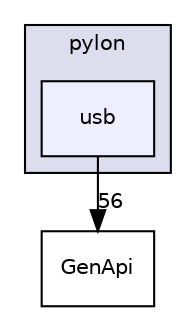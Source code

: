 digraph "pylon/usb" {
  compound=true
  node [ fontsize="10", fontname="Helvetica"];
  edge [ labelfontsize="10", labelfontname="Helvetica"];
  subgraph clusterdir_ff3ffb505812aa17b031138aa7fbb441 {
    graph [ bgcolor="#ddddee", pencolor="black", label="pylon" fontname="Helvetica", fontsize="10", URL="dir_ff3ffb505812aa17b031138aa7fbb441.html"]
  dir_2de613397353b1e40017eed83cca9bfd [shape=box, label="usb", style="filled", fillcolor="#eeeeff", pencolor="black", URL="dir_2de613397353b1e40017eed83cca9bfd.html"];
  }
  dir_d6504d42cbe830df4d317350d9b61ffa [shape=box label="GenApi" URL="dir_d6504d42cbe830df4d317350d9b61ffa.html"];
  dir_2de613397353b1e40017eed83cca9bfd->dir_d6504d42cbe830df4d317350d9b61ffa [headlabel="56", labeldistance=1.5 headhref="dir_000004_000001.html"];
}
